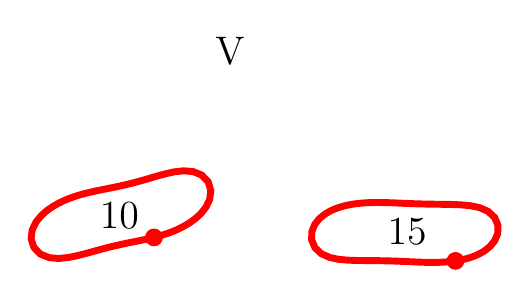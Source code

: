 \begin{tikzpicture}[scale=1]

\begin{axis}[
  xmin = -10,
  xmax = 2,
  ymin = -2.45,
  ymax = 2.45,
  scale only axis,
  axis equal image,
  hide axis,
  title = {\Large{V}}
  ]

\addplot [mark=none,red,line width=2.5] table{
-5.376e+00 -2.044e-01
-5.321e+00 -1.9e-01
-5.262e+00 -1.735e-01
-5.196e+00 -1.536e-01
-5.122e+00 -1.288e-01
-5.038e+00 -9.755e-02
-4.946e+00 -5.817e-02
-4.846e+00 -8.685e-03
-4.741e+00 5.322e-02
-4.633e+00 1.302e-01
-4.529e+00 2.255e-01
-4.436e+00 3.426e-01
-4.369e+00 4.835e-01
-4.349e+00 6.435e-01
-4.397e+00 8.014e-01
-4.513e+00 9.226e-01
-4.671e+00 9.861e-01
-4.841e+00 9.992e-01
-5.009e+00 9.803e-01
-5.171e+00 9.444e-01
-5.328e+00 9.014e-01
-5.478e+00 8.573e-01
-5.622e+00 8.159e-01
-5.758e+00 7.791e-01
-5.886e+00 7.474e-01
-6.006e+00 7.207e-01
-6.115e+00 6.979e-01
-6.213e+00 6.782e-01
-6.301e+00 6.608e-01
-6.378e+00 6.453e-01
-6.445e+00 6.311e-01
-6.505e+00 6.179e-01
-6.561e+00 6.049e-01
-6.616e+00 5.911e-01
-6.675e+00 5.753e-01
-6.741e+00 5.562e-01
-6.816e+00 5.324e-01
-6.9e+00 5.024e-01
-6.993e+00 4.644e-01
-7.094e+00 4.165e-01
-7.2e+00 3.563e-01
-7.309e+00 2.811e-01
-7.414e+00 1.873e-01
-7.508e+00 7.136e-02
-7.576e+00 -6.927e-02
-7.595e+00 -2.293e-01
-7.545e+00 -3.864e-01
-7.427e+00 -5.061e-01
-7.269e+00 -5.696e-01
-7.099e+00 -5.846e-01
-6.931e+00 -5.687e-01
-6.768e+00 -5.36e-01
-6.611e+00 -4.958e-01
-6.46e+00 -4.541e-01
-6.316e+00 -4.146e-01
-6.179e+00 -3.792e-01
-6.05e+00 -3.485e-01
-5.931e+00 -3.222e-01
-5.822e+00 -2.996e-01
-5.723e+00 -2.799e-01
-5.636e+00 -2.622e-01
-5.559e+00 -2.462e-01
-5.492e+00 -2.316e-01
-5.432e+00 -2.179e-01
-5.376e+00 -2.044e-01
};

\addplot [mark=none,red,line width=2.5] table{
7.205e-02 -6.288e-01
1.284e-01 -6.195e-01
1.886e-01 -6.077e-01
2.556e-01 -5.92e-01
3.309e-01 -5.704e-01
4.15e-01 -5.405e-01
5.065e-01 -4.994e-01
6.025e-01 -4.429e-01
6.973e-01 -3.661e-01
7.806e-01 -2.637e-01
8.353e-01 -1.34e-01
8.396e-01 1.436e-02
7.787e-01 1.571e-01
6.605e-01 2.665e-01
5.087e-01 3.337e-01
3.432e-01 3.685e-01
1.732e-01 3.844e-01
2.47e-03 3.911e-01
-1.669e-01 3.939e-01
-3.333e-01 3.96e-01
-4.954e-01 3.99e-01
-6.518e-01 4.035e-01
-8.011e-01 4.093e-01
-9.424e-01 4.154e-01
-1.075e+00 4.21e-01
-1.197e+00 4.249e-01
-1.308e+00 4.267e-01
-1.409e+00 4.262e-01
-1.498e+00 4.236e-01
-1.576e+00 4.192e-01
-1.645e+00 4.136e-01
-1.706e+00 4.07e-01
-1.762e+00 3.994e-01
-1.819e+00 3.902e-01
-1.879e+00 3.785e-01
-1.946e+00 3.627e-01
-2.021e+00 3.411e-01
-2.105e+00 3.113e-01
-2.197e+00 2.7e-01
-2.292e+00 2.131e-01
-2.387e+00 1.357e-01
-2.469e+00 3.276e-02
-2.523e+00 -9.724e-02
-2.528e+00 -2.457e-01
-2.468e+00 -3.889e-01
-2.351e+00 -4.994e-01
-2.199e+00 -5.671e-01
-2.034e+00 -6.013e-01
-1.863e+00 -6.159e-01
-1.693e+00 -6.211e-01
-1.523e+00 -6.228e-01
-1.357e+00 -6.241e-01
-1.195e+00 -6.268e-01
-1.038e+00 -6.312e-01
-8.89e-01 -6.371e-01
-7.477e-01 -6.436e-01
-6.156e-01 -6.494e-01
-4.934e-01 -6.537e-01
-3.82e-01 -6.557e-01
-2.816e-01 -6.554e-01
-1.924e-01 -6.529e-01
-1.141e-01 -6.486e-01
-4.555e-02 -6.43e-01
1.542e-02 -6.364e-01
7.205e-02 -6.288e-01
};

\addplot [only marks,mark=*,red,mark size = 3pt] table{
-5.376e+00 -2.044e-01
7.205e-02 -6.288e-01
};

\node [below] at (axis cs:  -6.0,  0.6) {\Large{10}};
\node [below] at (axis cs:  -0.8,  0.3) {\Large{15}};

\end{axis}


\end{tikzpicture}



